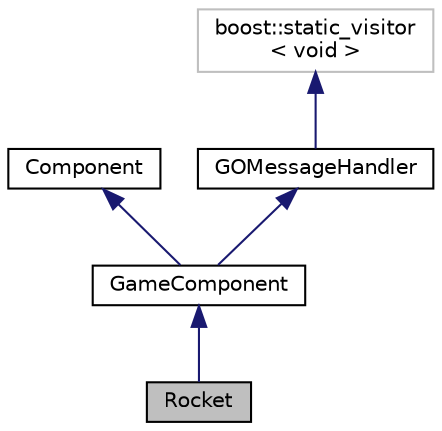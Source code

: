 digraph "Rocket"
{
  edge [fontname="Helvetica",fontsize="10",labelfontname="Helvetica",labelfontsize="10"];
  node [fontname="Helvetica",fontsize="10",shape=record];
  Node0 [label="Rocket",height=0.2,width=0.4,color="black", fillcolor="grey75", style="filled", fontcolor="black"];
  Node1 -> Node0 [dir="back",color="midnightblue",fontsize="10",style="solid",fontname="Helvetica"];
  Node1 [label="GameComponent",height=0.2,width=0.4,color="black", fillcolor="white", style="filled",URL="$class_game_component.html",tooltip="Classe de base des scripts utilisateurs. "];
  Node2 -> Node1 [dir="back",color="midnightblue",fontsize="10",style="solid",fontname="Helvetica"];
  Node2 [label="Component",height=0.2,width=0.4,color="black", fillcolor="white", style="filled",URL="$class_component.html",tooltip="Interface de Component. "];
  Node3 -> Node1 [dir="back",color="midnightblue",fontsize="10",style="solid",fontname="Helvetica"];
  Node3 [label="GOMessageHandler",height=0.2,width=0.4,color="black", fillcolor="white", style="filled",URL="$class_g_o_message_handler.html"];
  Node4 -> Node3 [dir="back",color="midnightblue",fontsize="10",style="solid",fontname="Helvetica"];
  Node4 [label="boost::static_visitor\l\< void \>",height=0.2,width=0.4,color="grey75", fillcolor="white", style="filled"];
}

